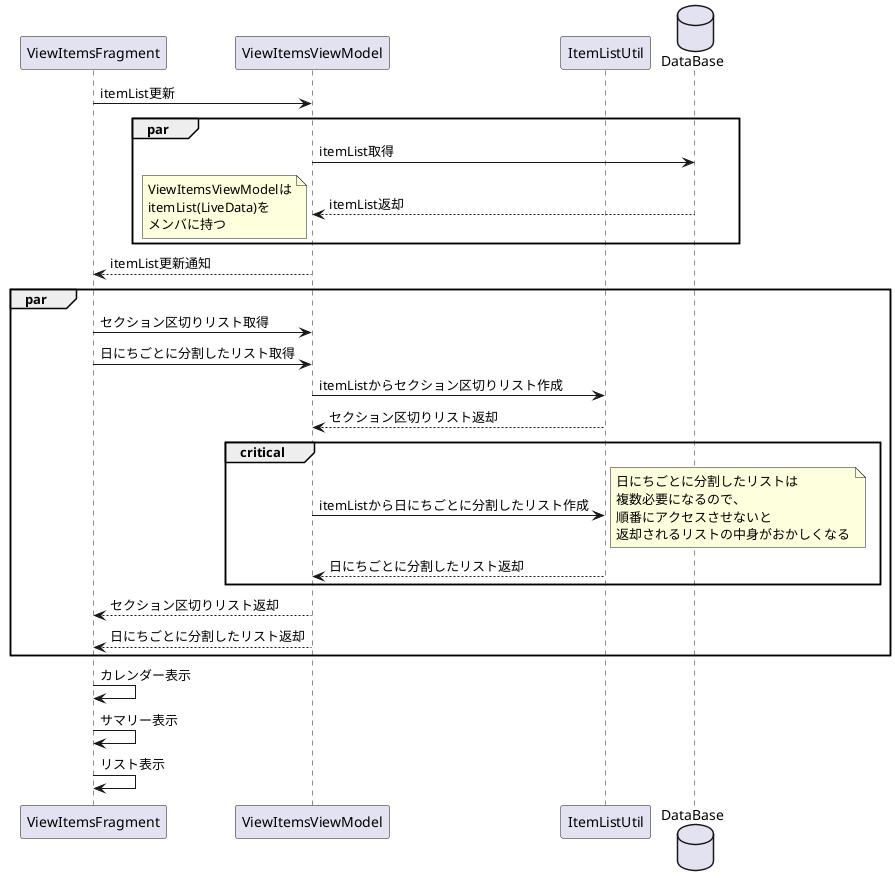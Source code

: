 @startuml sequence

participant ViewItemsFragment
participant ViewItemsViewModel
participant ItemListUtil
database DataBase
participant DataBase


ViewItemsFragment -> ViewItemsViewModel: itemList更新
par
ViewItemsViewModel -> DataBase: itemList取得
DataBase --> ViewItemsViewModel: itemList返却
note left
ViewItemsViewModelは
itemList(LiveData)を
メンバに持つ
end note
end
ViewItemsViewModel --> ViewItemsFragment: itemList更新通知

par
ViewItemsFragment -> ViewItemsViewModel: セクション区切りリスト取得
ViewItemsFragment -> ViewItemsViewModel: 日にちごとに分割したリスト取得
ViewItemsViewModel -> ItemListUtil: itemListからセクション区切りリスト作成
ItemListUtil --> ViewItemsViewModel: セクション区切りリスト返却

critical
ViewItemsViewModel -> ItemListUtil: itemListから日にちごとに分割したリスト作成
note right
日にちごとに分割したリストは
複数必要になるので、
順番にアクセスさせないと
返却されるリストの中身がおかしくなる
end note
ItemListUtil --> ViewItemsViewModel: 日にちごとに分割したリスト返却
end

ViewItemsViewModel --> ViewItemsFragment: セクション区切りリスト返却
ViewItemsViewModel --> ViewItemsFragment: 日にちごとに分割したリスト返却

end

ViewItemsFragment -> ViewItemsFragment: カレンダー表示
ViewItemsFragment -> ViewItemsFragment: サマリー表示
ViewItemsFragment -> ViewItemsFragment: リスト表示
@enduml